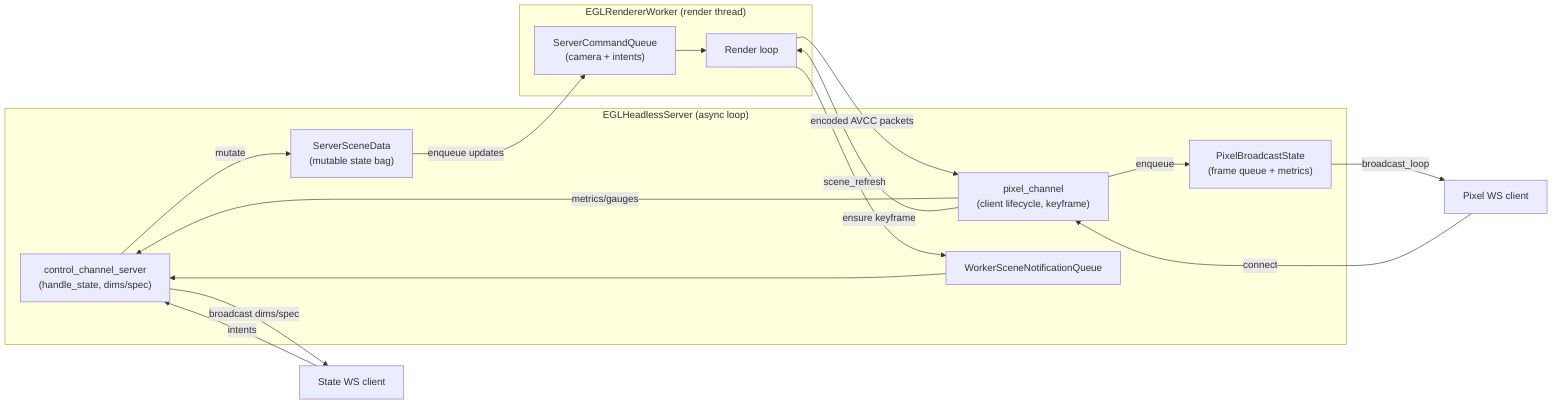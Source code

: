 graph LR
    %% Async control loop components
    subgraph AsyncLoop["EGLHeadlessServer (async loop)"]
        SSC["control_channel_server\n(handle_state, dims/spec)"]
        PCH["pixel_channel\n(client lifecycle, keyframe)"]
        SceneBag["ServerSceneData\n(mutable state bag)"]
        PixelBag["PixelBroadcastState\n(frame queue + metrics)"]
        WQueue["WorkerSceneNotificationQueue"]
    end

    %% Worker thread + helpers
    subgraph WorkerThread["EGLRendererWorker (render thread)"]
        Worker["Render loop"]
        SceneQueue["ServerCommandQueue\n(camera + intents)"]
    end

    %% Clients
    StateClient["State WS client"]
    PixelClient["Pixel WS client"]

    %% Data/control flow
    StateClient -->|intents| SSC
    SSC -->|mutate| SceneBag
    SSC -->|broadcast dims/spec| StateClient
    SceneBag -->|enqueue updates| SceneQueue
    SceneQueue --> Worker
    Worker -->|scene_refresh| WQueue
    WQueue --> SSC

    PixelClient -->|connect| PCH
    PCH -->|metrics/gauges| SSC
    Worker -->|encoded AVCC packets| PCH
    PCH -->|enqueue| PixelBag
    PixelBag -->|broadcast_loop| PixelClient
    PCH -->|ensure keyframe| Worker